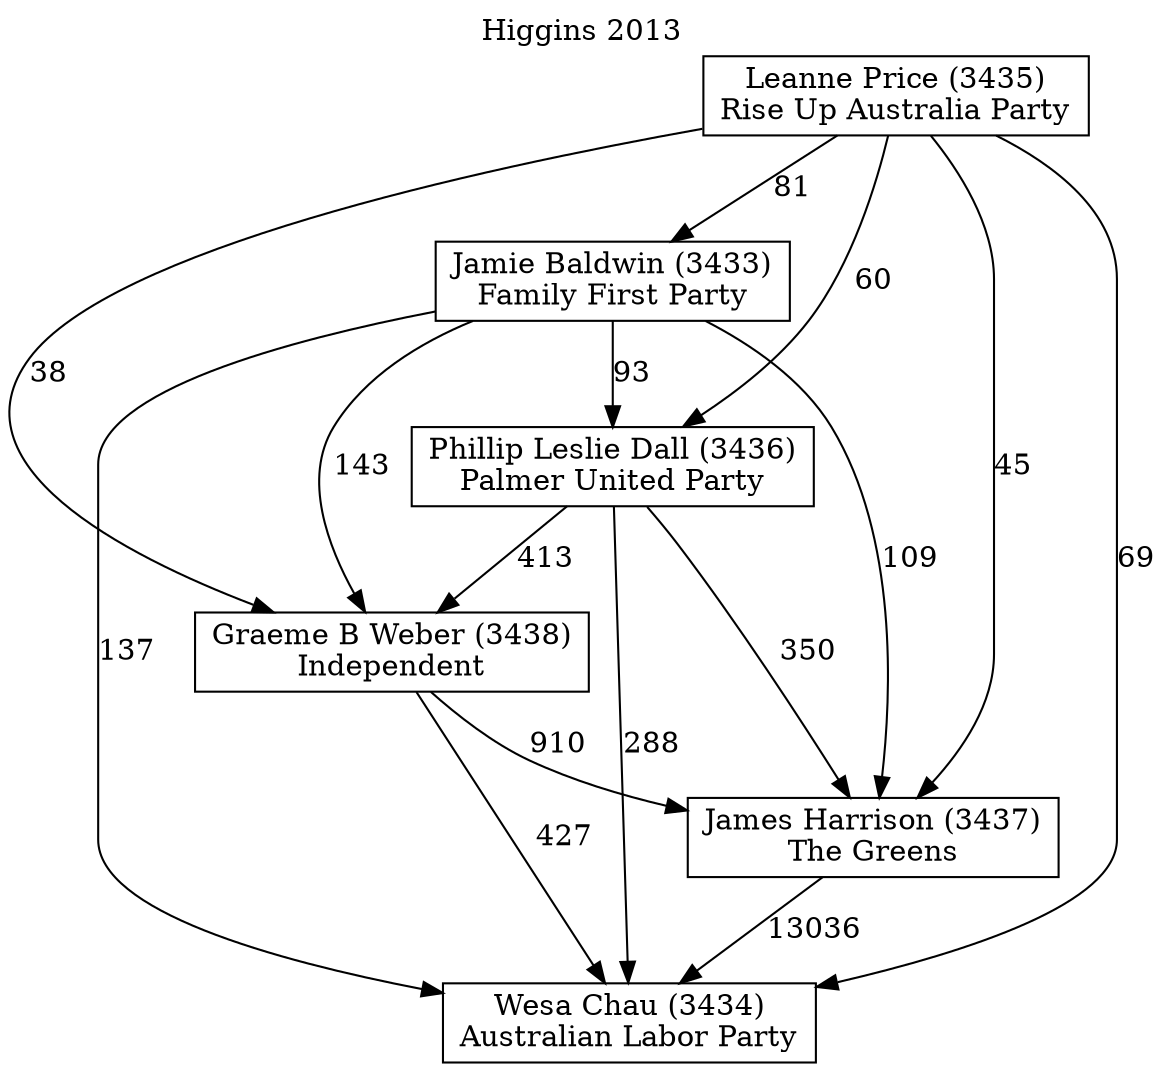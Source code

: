 // House preference flow
digraph "Wesa Chau (3434)_Higgins_2013" {
	graph [label="Higgins 2013" labelloc=t mclimit=10]
	node [shape=box]
	"Graeme B Weber (3438)" [label="Graeme B Weber (3438)
Independent"]
	"James Harrison (3437)" [label="James Harrison (3437)
The Greens"]
	"Jamie Baldwin (3433)" [label="Jamie Baldwin (3433)
Family First Party"]
	"Leanne Price (3435)" [label="Leanne Price (3435)
Rise Up Australia Party"]
	"Phillip Leslie Dall (3436)" [label="Phillip Leslie Dall (3436)
Palmer United Party"]
	"Wesa Chau (3434)" [label="Wesa Chau (3434)
Australian Labor Party"]
	"Graeme B Weber (3438)" -> "James Harrison (3437)" [label=910]
	"Graeme B Weber (3438)" -> "Wesa Chau (3434)" [label=427]
	"James Harrison (3437)" -> "Wesa Chau (3434)" [label=13036]
	"Jamie Baldwin (3433)" -> "Graeme B Weber (3438)" [label=143]
	"Jamie Baldwin (3433)" -> "James Harrison (3437)" [label=109]
	"Jamie Baldwin (3433)" -> "Phillip Leslie Dall (3436)" [label=93]
	"Jamie Baldwin (3433)" -> "Wesa Chau (3434)" [label=137]
	"Leanne Price (3435)" -> "Graeme B Weber (3438)" [label=38]
	"Leanne Price (3435)" -> "James Harrison (3437)" [label=45]
	"Leanne Price (3435)" -> "Jamie Baldwin (3433)" [label=81]
	"Leanne Price (3435)" -> "Phillip Leslie Dall (3436)" [label=60]
	"Leanne Price (3435)" -> "Wesa Chau (3434)" [label=69]
	"Phillip Leslie Dall (3436)" -> "Graeme B Weber (3438)" [label=413]
	"Phillip Leslie Dall (3436)" -> "James Harrison (3437)" [label=350]
	"Phillip Leslie Dall (3436)" -> "Wesa Chau (3434)" [label=288]
}
